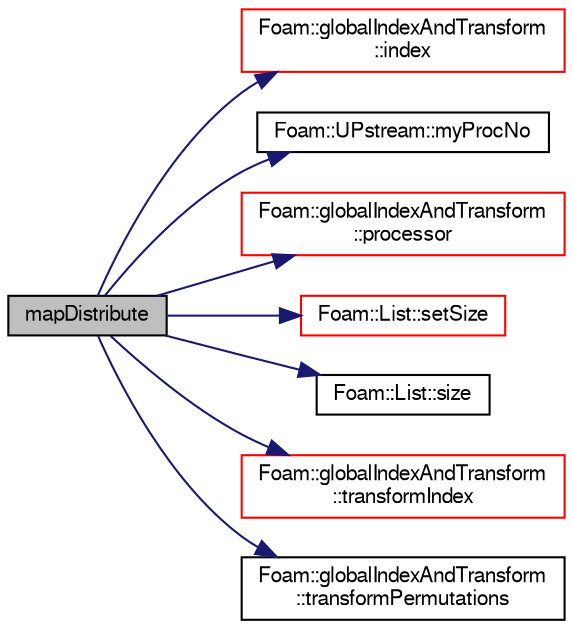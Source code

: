 digraph "mapDistribute"
{
  bgcolor="transparent";
  edge [fontname="FreeSans",fontsize="10",labelfontname="FreeSans",labelfontsize="10"];
  node [fontname="FreeSans",fontsize="10",shape=record];
  rankdir="LR";
  Node1 [label="mapDistribute",height=0.2,width=0.4,color="black", fillcolor="grey75", style="filled" fontcolor="black"];
  Node1 -> Node2 [color="midnightblue",fontsize="10",style="solid",fontname="FreeSans"];
  Node2 [label="Foam::globalIndexAndTransform\l::index",height=0.2,width=0.4,color="red",URL="$a00907.html#abca5287da59367ed8b030adc0a99b820",tooltip="Index carried by the object. "];
  Node1 -> Node3 [color="midnightblue",fontsize="10",style="solid",fontname="FreeSans"];
  Node3 [label="Foam::UPstream::myProcNo",height=0.2,width=0.4,color="black",URL="$a02690.html#afc74d89573de32a3032c916f8cdd1733",tooltip="Number of this process (starting from masterNo() = 0) "];
  Node1 -> Node4 [color="midnightblue",fontsize="10",style="solid",fontname="FreeSans"];
  Node4 [label="Foam::globalIndexAndTransform\l::processor",height=0.2,width=0.4,color="red",URL="$a00907.html#a733cc3d1c9c5b5aa291c9deb2d695573",tooltip="Which processor does this come from? "];
  Node1 -> Node5 [color="midnightblue",fontsize="10",style="solid",fontname="FreeSans"];
  Node5 [label="Foam::List::setSize",height=0.2,width=0.4,color="red",URL="$a01325.html#aedb985ffeaf1bdbfeccc2a8730405703",tooltip="Reset size of List. "];
  Node1 -> Node6 [color="midnightblue",fontsize="10",style="solid",fontname="FreeSans"];
  Node6 [label="Foam::List::size",height=0.2,width=0.4,color="black",URL="$a01325.html#a8a5f6fa29bd4b500caf186f60245b384",tooltip="Override size to be inconsistent with allocated storage. "];
  Node1 -> Node7 [color="midnightblue",fontsize="10",style="solid",fontname="FreeSans"];
  Node7 [label="Foam::globalIndexAndTransform\l::transformIndex",height=0.2,width=0.4,color="red",URL="$a00907.html#a045b8e246ccc41fb39e9918a1c9fb783",tooltip="Transform carried by the object. "];
  Node1 -> Node8 [color="midnightblue",fontsize="10",style="solid",fontname="FreeSans"];
  Node8 [label="Foam::globalIndexAndTransform\l::transformPermutations",height=0.2,width=0.4,color="black",URL="$a00907.html#aacf4f35999f2eddc309f34aa6ad24104",tooltip="Return access to the permuted transforms. "];
}
